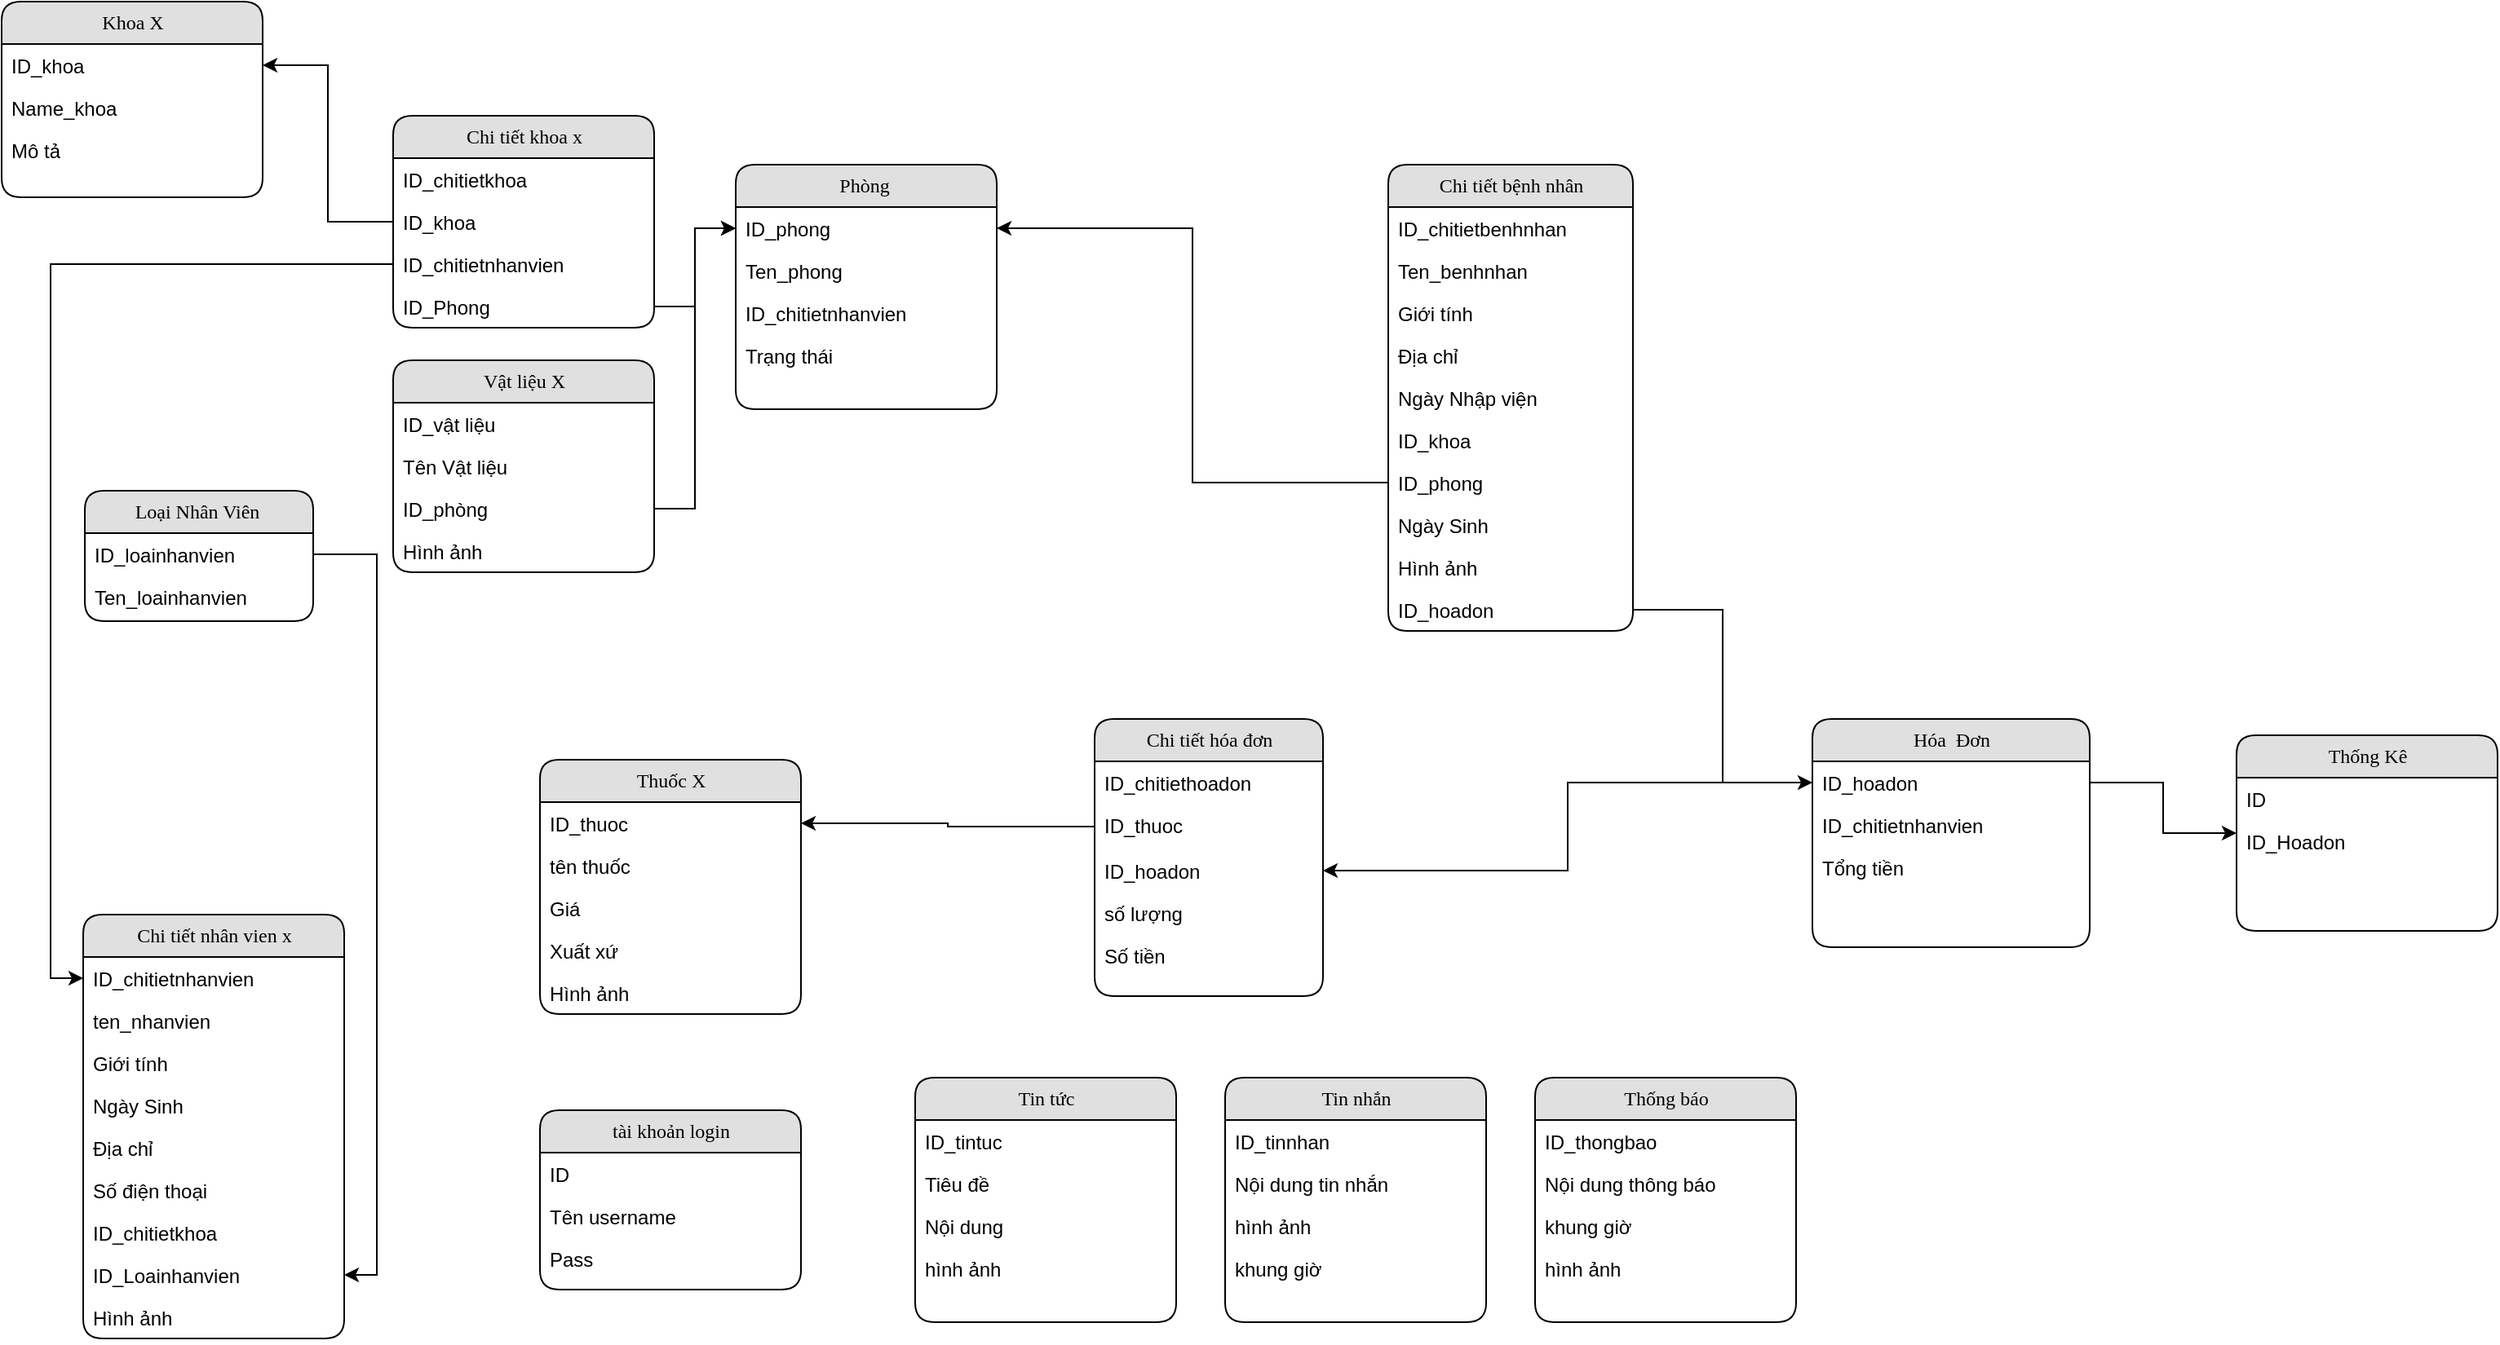 <mxfile version="13.6.6" type="github">
  <diagram name="Page-1" id="b520641d-4fe3-3701-9064-5fc419738815">
    <mxGraphModel dx="1296" dy="1535" grid="1" gridSize="10" guides="1" tooltips="1" connect="1" arrows="1" fold="1" page="1" pageScale="1" pageWidth="1100" pageHeight="850" background="#ffffff" math="0" shadow="0">
      <root>
        <mxCell id="0" />
        <mxCell id="1" parent="0" />
        <mxCell id="21ea969265ad0168-10" value="Phòng&amp;nbsp;" style="swimlane;html=1;fontStyle=0;childLayout=stackLayout;horizontal=1;startSize=26;fillColor=#e0e0e0;horizontalStack=0;resizeParent=1;resizeLast=0;collapsible=1;marginBottom=0;swimlaneFillColor=#ffffff;align=center;rounded=1;shadow=0;comic=0;labelBackgroundColor=none;strokeWidth=1;fontFamily=Verdana;fontSize=12" parent="1" vertex="1">
          <mxGeometry x="480" y="60" width="160" height="150" as="geometry" />
        </mxCell>
        <mxCell id="21ea969265ad0168-11" value="ID_phong" style="text;html=1;strokeColor=none;fillColor=none;spacingLeft=4;spacingRight=4;whiteSpace=wrap;overflow=hidden;rotatable=0;points=[[0,0.5],[1,0.5]];portConstraint=eastwest;" parent="21ea969265ad0168-10" vertex="1">
          <mxGeometry y="26" width="160" height="26" as="geometry" />
        </mxCell>
        <mxCell id="21ea969265ad0168-12" value="Ten_phong" style="text;html=1;strokeColor=none;fillColor=none;spacingLeft=4;spacingRight=4;whiteSpace=wrap;overflow=hidden;rotatable=0;points=[[0,0.5],[1,0.5]];portConstraint=eastwest;" parent="21ea969265ad0168-10" vertex="1">
          <mxGeometry y="52" width="160" height="26" as="geometry" />
        </mxCell>
        <mxCell id="21ea969265ad0168-52" value="ID_chitietnhanvien" style="text;html=1;strokeColor=none;fillColor=none;spacingLeft=4;spacingRight=4;whiteSpace=wrap;overflow=hidden;rotatable=0;points=[[0,0.5],[1,0.5]];portConstraint=eastwest;" parent="21ea969265ad0168-10" vertex="1">
          <mxGeometry y="78" width="160" height="26" as="geometry" />
        </mxCell>
        <mxCell id="mLAfzD7H1Y2AKtJi_P_H-40" value="&lt;div&gt;Trạng thái&lt;br&gt;&lt;/div&gt;" style="text;html=1;strokeColor=none;fillColor=none;spacingLeft=4;spacingRight=4;whiteSpace=wrap;overflow=hidden;rotatable=0;points=[[0,0.5],[1,0.5]];portConstraint=eastwest;" parent="21ea969265ad0168-10" vertex="1">
          <mxGeometry y="104" width="160" height="26" as="geometry" />
        </mxCell>
        <mxCell id="mLAfzD7H1Y2AKtJi_P_H-25" value="Chi tiết khoa x" style="swimlane;html=1;fontStyle=0;childLayout=stackLayout;horizontal=1;startSize=26;fillColor=#e0e0e0;horizontalStack=0;resizeParent=1;resizeLast=0;collapsible=1;marginBottom=0;swimlaneFillColor=#ffffff;align=center;rounded=1;shadow=0;comic=0;labelBackgroundColor=none;strokeWidth=1;fontFamily=Verdana;fontSize=12" parent="1" vertex="1">
          <mxGeometry x="270" y="30" width="160" height="130" as="geometry" />
        </mxCell>
        <mxCell id="mLAfzD7H1Y2AKtJi_P_H-26" value="ID_chitietkhoa" style="text;html=1;strokeColor=none;fillColor=none;spacingLeft=4;spacingRight=4;whiteSpace=wrap;overflow=hidden;rotatable=0;points=[[0,0.5],[1,0.5]];portConstraint=eastwest;" parent="mLAfzD7H1Y2AKtJi_P_H-25" vertex="1">
          <mxGeometry y="26" width="160" height="26" as="geometry" />
        </mxCell>
        <mxCell id="mLAfzD7H1Y2AKtJi_P_H-27" value="ID_khoa" style="text;html=1;strokeColor=none;fillColor=none;spacingLeft=4;spacingRight=4;whiteSpace=wrap;overflow=hidden;rotatable=0;points=[[0,0.5],[1,0.5]];portConstraint=eastwest;" parent="mLAfzD7H1Y2AKtJi_P_H-25" vertex="1">
          <mxGeometry y="52" width="160" height="26" as="geometry" />
        </mxCell>
        <mxCell id="mLAfzD7H1Y2AKtJi_P_H-28" value="ID_chitietnhanvien" style="text;html=1;strokeColor=none;fillColor=none;spacingLeft=4;spacingRight=4;whiteSpace=wrap;overflow=hidden;rotatable=0;points=[[0,0.5],[1,0.5]];portConstraint=eastwest;" parent="mLAfzD7H1Y2AKtJi_P_H-25" vertex="1">
          <mxGeometry y="78" width="160" height="26" as="geometry" />
        </mxCell>
        <mxCell id="mLAfzD7H1Y2AKtJi_P_H-29" value="ID_Phong" style="text;html=1;strokeColor=none;fillColor=none;spacingLeft=4;spacingRight=4;whiteSpace=wrap;overflow=hidden;rotatable=0;points=[[0,0.5],[1,0.5]];portConstraint=eastwest;" parent="mLAfzD7H1Y2AKtJi_P_H-25" vertex="1">
          <mxGeometry y="104" width="160" height="26" as="geometry" />
        </mxCell>
        <mxCell id="mLAfzD7H1Y2AKtJi_P_H-62" style="edgeStyle=orthogonalEdgeStyle;rounded=0;orthogonalLoop=1;jettySize=auto;html=1;exitX=0;exitY=0.5;exitDx=0;exitDy=0;entryX=1;entryY=0.5;entryDx=0;entryDy=0;" parent="1" source="mLAfzD7H1Y2AKtJi_P_H-27" target="21ea969265ad0168-7" edge="1">
          <mxGeometry relative="1" as="geometry" />
        </mxCell>
        <mxCell id="mLAfzD7H1Y2AKtJi_P_H-63" style="edgeStyle=orthogonalEdgeStyle;rounded=0;orthogonalLoop=1;jettySize=auto;html=1;exitX=0;exitY=0.5;exitDx=0;exitDy=0;entryX=0;entryY=0.5;entryDx=0;entryDy=0;" parent="1" source="mLAfzD7H1Y2AKtJi_P_H-28" target="21ea969265ad0168-19" edge="1">
          <mxGeometry relative="1" as="geometry" />
        </mxCell>
        <mxCell id="mLAfzD7H1Y2AKtJi_P_H-64" style="edgeStyle=orthogonalEdgeStyle;rounded=0;orthogonalLoop=1;jettySize=auto;html=1;exitX=1;exitY=0.5;exitDx=0;exitDy=0;entryX=0;entryY=0.5;entryDx=0;entryDy=0;" parent="1" source="mLAfzD7H1Y2AKtJi_P_H-29" target="21ea969265ad0168-11" edge="1">
          <mxGeometry relative="1" as="geometry" />
        </mxCell>
        <mxCell id="21ea969265ad0168-18" value="Chi tiết nhân vien x" style="swimlane;html=1;fontStyle=0;childLayout=stackLayout;horizontal=1;startSize=26;fillColor=#e0e0e0;horizontalStack=0;resizeParent=1;resizeLast=0;collapsible=1;marginBottom=0;swimlaneFillColor=#ffffff;align=center;rounded=1;shadow=0;comic=0;labelBackgroundColor=none;strokeWidth=1;fontFamily=Verdana;fontSize=12" parent="1" vertex="1">
          <mxGeometry x="80" y="520" width="160" height="260" as="geometry" />
        </mxCell>
        <mxCell id="21ea969265ad0168-19" value="ID_chitietnhanvien" style="text;html=1;strokeColor=none;fillColor=none;spacingLeft=4;spacingRight=4;whiteSpace=wrap;overflow=hidden;rotatable=0;points=[[0,0.5],[1,0.5]];portConstraint=eastwest;" parent="21ea969265ad0168-18" vertex="1">
          <mxGeometry y="26" width="160" height="26" as="geometry" />
        </mxCell>
        <mxCell id="21ea969265ad0168-20" value="ten_nhanvien" style="text;html=1;strokeColor=none;fillColor=none;spacingLeft=4;spacingRight=4;whiteSpace=wrap;overflow=hidden;rotatable=0;points=[[0,0.5],[1,0.5]];portConstraint=eastwest;" parent="21ea969265ad0168-18" vertex="1">
          <mxGeometry y="52" width="160" height="26" as="geometry" />
        </mxCell>
        <mxCell id="21ea969265ad0168-51" value="Giới tính" style="text;html=1;strokeColor=none;fillColor=none;spacingLeft=4;spacingRight=4;whiteSpace=wrap;overflow=hidden;rotatable=0;points=[[0,0.5],[1,0.5]];portConstraint=eastwest;" parent="21ea969265ad0168-18" vertex="1">
          <mxGeometry y="78" width="160" height="26" as="geometry" />
        </mxCell>
        <mxCell id="21ea969265ad0168-21" value="&lt;div&gt;Ngày Sinh&lt;/div&gt;&lt;div&gt;&lt;br&gt;&lt;/div&gt;" style="text;html=1;strokeColor=none;fillColor=none;spacingLeft=4;spacingRight=4;whiteSpace=wrap;overflow=hidden;rotatable=0;points=[[0,0.5],[1,0.5]];portConstraint=eastwest;" parent="21ea969265ad0168-18" vertex="1">
          <mxGeometry y="104" width="160" height="26" as="geometry" />
        </mxCell>
        <mxCell id="mLAfzD7H1Y2AKtJi_P_H-31" value="Địa chỉ" style="text;html=1;strokeColor=none;fillColor=none;spacingLeft=4;spacingRight=4;whiteSpace=wrap;overflow=hidden;rotatable=0;points=[[0,0.5],[1,0.5]];portConstraint=eastwest;" parent="21ea969265ad0168-18" vertex="1">
          <mxGeometry y="130" width="160" height="26" as="geometry" />
        </mxCell>
        <mxCell id="mLAfzD7H1Y2AKtJi_P_H-33" value="Số điện thoại" style="text;html=1;strokeColor=none;fillColor=none;spacingLeft=4;spacingRight=4;whiteSpace=wrap;overflow=hidden;rotatable=0;points=[[0,0.5],[1,0.5]];portConstraint=eastwest;" parent="21ea969265ad0168-18" vertex="1">
          <mxGeometry y="156" width="160" height="26" as="geometry" />
        </mxCell>
        <mxCell id="mLAfzD7H1Y2AKtJi_P_H-34" value="ID_chitietkhoa" style="text;html=1;strokeColor=none;fillColor=none;spacingLeft=4;spacingRight=4;whiteSpace=wrap;overflow=hidden;rotatable=0;points=[[0,0.5],[1,0.5]];portConstraint=eastwest;" parent="21ea969265ad0168-18" vertex="1">
          <mxGeometry y="182" width="160" height="26" as="geometry" />
        </mxCell>
        <mxCell id="mLAfzD7H1Y2AKtJi_P_H-39" value="ID_Loainhanvien" style="text;html=1;strokeColor=none;fillColor=none;spacingLeft=4;spacingRight=4;whiteSpace=wrap;overflow=hidden;rotatable=0;points=[[0,0.5],[1,0.5]];portConstraint=eastwest;" parent="21ea969265ad0168-18" vertex="1">
          <mxGeometry y="208" width="160" height="26" as="geometry" />
        </mxCell>
        <mxCell id="TgmuEMG7B7X63cktOgul-4" value="Hình ảnh" style="text;html=1;strokeColor=none;fillColor=none;spacingLeft=4;spacingRight=4;whiteSpace=wrap;overflow=hidden;rotatable=0;points=[[0,0.5],[1,0.5]];portConstraint=eastwest;" parent="21ea969265ad0168-18" vertex="1">
          <mxGeometry y="234" width="160" height="26" as="geometry" />
        </mxCell>
        <mxCell id="21ea969265ad0168-14" value="Loại Nhân Viên&amp;nbsp;" style="swimlane;html=1;fontStyle=0;childLayout=stackLayout;horizontal=1;startSize=26;fillColor=#e0e0e0;horizontalStack=0;resizeParent=1;resizeLast=0;collapsible=1;marginBottom=0;swimlaneFillColor=#ffffff;align=center;rounded=1;shadow=0;comic=0;labelBackgroundColor=none;strokeWidth=1;fontFamily=Verdana;fontSize=12" parent="1" vertex="1">
          <mxGeometry x="81" y="260" width="140" height="80" as="geometry" />
        </mxCell>
        <mxCell id="21ea969265ad0168-15" value="ID_loainhanvien" style="text;html=1;strokeColor=none;fillColor=none;spacingLeft=4;spacingRight=4;whiteSpace=wrap;overflow=hidden;rotatable=0;points=[[0,0.5],[1,0.5]];portConstraint=eastwest;" parent="21ea969265ad0168-14" vertex="1">
          <mxGeometry y="26" width="140" height="26" as="geometry" />
        </mxCell>
        <mxCell id="21ea969265ad0168-16" value="Ten_loainhanvien" style="text;html=1;strokeColor=none;fillColor=none;spacingLeft=4;spacingRight=4;whiteSpace=wrap;overflow=hidden;rotatable=0;points=[[0,0.5],[1,0.5]];portConstraint=eastwest;" parent="21ea969265ad0168-14" vertex="1">
          <mxGeometry y="52" width="140" height="26" as="geometry" />
        </mxCell>
        <mxCell id="mLAfzD7H1Y2AKtJi_P_H-67" style="edgeStyle=orthogonalEdgeStyle;rounded=0;orthogonalLoop=1;jettySize=auto;html=1;exitX=1;exitY=0.5;exitDx=0;exitDy=0;entryX=1;entryY=0.5;entryDx=0;entryDy=0;" parent="1" source="21ea969265ad0168-15" target="mLAfzD7H1Y2AKtJi_P_H-39" edge="1">
          <mxGeometry relative="1" as="geometry" />
        </mxCell>
        <mxCell id="mLAfzD7H1Y2AKtJi_P_H-19" value="Vật liệu X" style="swimlane;html=1;fontStyle=0;childLayout=stackLayout;horizontal=1;startSize=26;fillColor=#e0e0e0;horizontalStack=0;resizeParent=1;resizeLast=0;collapsible=1;marginBottom=0;swimlaneFillColor=#ffffff;align=center;rounded=1;shadow=0;comic=0;labelBackgroundColor=none;strokeWidth=1;fontFamily=Verdana;fontSize=12" parent="1" vertex="1">
          <mxGeometry x="270" y="180" width="160" height="130" as="geometry" />
        </mxCell>
        <mxCell id="mLAfzD7H1Y2AKtJi_P_H-20" value="ID_vật liệu" style="text;html=1;strokeColor=none;fillColor=none;spacingLeft=4;spacingRight=4;whiteSpace=wrap;overflow=hidden;rotatable=0;points=[[0,0.5],[1,0.5]];portConstraint=eastwest;" parent="mLAfzD7H1Y2AKtJi_P_H-19" vertex="1">
          <mxGeometry y="26" width="160" height="26" as="geometry" />
        </mxCell>
        <mxCell id="mLAfzD7H1Y2AKtJi_P_H-21" value="Tên Vật liệu" style="text;html=1;strokeColor=none;fillColor=none;spacingLeft=4;spacingRight=4;whiteSpace=wrap;overflow=hidden;rotatable=0;points=[[0,0.5],[1,0.5]];portConstraint=eastwest;" parent="mLAfzD7H1Y2AKtJi_P_H-19" vertex="1">
          <mxGeometry y="52" width="160" height="26" as="geometry" />
        </mxCell>
        <mxCell id="mLAfzD7H1Y2AKtJi_P_H-22" value="ID_phòng" style="text;html=1;strokeColor=none;fillColor=none;spacingLeft=4;spacingRight=4;whiteSpace=wrap;overflow=hidden;rotatable=0;points=[[0,0.5],[1,0.5]];portConstraint=eastwest;" parent="mLAfzD7H1Y2AKtJi_P_H-19" vertex="1">
          <mxGeometry y="78" width="160" height="26" as="geometry" />
        </mxCell>
        <mxCell id="TgmuEMG7B7X63cktOgul-3" value="Hình ảnh" style="text;html=1;strokeColor=none;fillColor=none;spacingLeft=4;spacingRight=4;whiteSpace=wrap;overflow=hidden;rotatable=0;points=[[0,0.5],[1,0.5]];portConstraint=eastwest;" parent="mLAfzD7H1Y2AKtJi_P_H-19" vertex="1">
          <mxGeometry y="104" width="160" height="26" as="geometry" />
        </mxCell>
        <mxCell id="21ea969265ad0168-6" value="Khoa X" style="swimlane;html=1;fontStyle=0;childLayout=stackLayout;horizontal=1;startSize=26;fillColor=#e0e0e0;horizontalStack=0;resizeParent=1;resizeLast=0;collapsible=1;marginBottom=0;swimlaneFillColor=#ffffff;align=center;rounded=1;shadow=0;comic=0;labelBackgroundColor=none;strokeWidth=1;fontFamily=Verdana;fontSize=12" parent="1" vertex="1">
          <mxGeometry x="30" y="-40" width="160" height="120" as="geometry" />
        </mxCell>
        <mxCell id="21ea969265ad0168-7" value="ID_khoa" style="text;html=1;strokeColor=none;fillColor=none;spacingLeft=4;spacingRight=4;whiteSpace=wrap;overflow=hidden;rotatable=0;points=[[0,0.5],[1,0.5]];portConstraint=eastwest;" parent="21ea969265ad0168-6" vertex="1">
          <mxGeometry y="26" width="160" height="26" as="geometry" />
        </mxCell>
        <mxCell id="21ea969265ad0168-8" value="Name_khoa" style="text;html=1;strokeColor=none;fillColor=none;spacingLeft=4;spacingRight=4;whiteSpace=wrap;overflow=hidden;rotatable=0;points=[[0,0.5],[1,0.5]];portConstraint=eastwest;" parent="21ea969265ad0168-6" vertex="1">
          <mxGeometry y="52" width="160" height="26" as="geometry" />
        </mxCell>
        <mxCell id="Sk3wndZaal5u78Rlii1K-1" value="Mô tả" style="text;html=1;strokeColor=none;fillColor=none;spacingLeft=4;spacingRight=4;whiteSpace=wrap;overflow=hidden;rotatable=0;points=[[0,0.5],[1,0.5]];portConstraint=eastwest;" parent="21ea969265ad0168-6" vertex="1">
          <mxGeometry y="78" width="160" height="26" as="geometry" />
        </mxCell>
        <mxCell id="mLAfzD7H1Y2AKtJi_P_H-68" style="edgeStyle=orthogonalEdgeStyle;rounded=0;orthogonalLoop=1;jettySize=auto;html=1;exitX=1;exitY=0.5;exitDx=0;exitDy=0;entryX=0;entryY=0.5;entryDx=0;entryDy=0;" parent="1" source="mLAfzD7H1Y2AKtJi_P_H-22" target="21ea969265ad0168-11" edge="1">
          <mxGeometry relative="1" as="geometry" />
        </mxCell>
        <mxCell id="mLAfzD7H1Y2AKtJi_P_H-14" value="Chi tiết hóa đơn" style="swimlane;html=1;fontStyle=0;childLayout=stackLayout;horizontal=1;startSize=26;fillColor=#e0e0e0;horizontalStack=0;resizeParent=1;resizeLast=0;collapsible=1;marginBottom=0;swimlaneFillColor=#ffffff;align=center;rounded=1;shadow=0;comic=0;labelBackgroundColor=none;strokeWidth=1;fontFamily=Verdana;fontSize=12" parent="1" vertex="1">
          <mxGeometry x="700" y="400" width="140" height="170" as="geometry" />
        </mxCell>
        <mxCell id="mLAfzD7H1Y2AKtJi_P_H-15" value="ID_chitiethoadon" style="text;html=1;strokeColor=none;fillColor=none;spacingLeft=4;spacingRight=4;whiteSpace=wrap;overflow=hidden;rotatable=0;points=[[0,0.5],[1,0.5]];portConstraint=eastwest;" parent="mLAfzD7H1Y2AKtJi_P_H-14" vertex="1">
          <mxGeometry y="26" width="140" height="26" as="geometry" />
        </mxCell>
        <mxCell id="mLAfzD7H1Y2AKtJi_P_H-16" value="ID_thuoc" style="text;html=1;strokeColor=none;fillColor=none;spacingLeft=4;spacingRight=4;whiteSpace=wrap;overflow=hidden;rotatable=0;points=[[0,0.5],[1,0.5]];portConstraint=eastwest;" parent="mLAfzD7H1Y2AKtJi_P_H-14" vertex="1">
          <mxGeometry y="52" width="140" height="28" as="geometry" />
        </mxCell>
        <mxCell id="mLAfzD7H1Y2AKtJi_P_H-61" value="ID_hoadon" style="text;html=1;strokeColor=none;fillColor=none;spacingLeft=4;spacingRight=4;whiteSpace=wrap;overflow=hidden;rotatable=0;points=[[0,0.5],[1,0.5]];portConstraint=eastwest;" parent="mLAfzD7H1Y2AKtJi_P_H-14" vertex="1">
          <mxGeometry y="80" width="140" height="26" as="geometry" />
        </mxCell>
        <mxCell id="DH02RVZQ1GlcpuNfbPdf-2" value="số lượng" style="text;html=1;strokeColor=none;fillColor=none;spacingLeft=4;spacingRight=4;whiteSpace=wrap;overflow=hidden;rotatable=0;points=[[0,0.5],[1,0.5]];portConstraint=eastwest;" parent="mLAfzD7H1Y2AKtJi_P_H-14" vertex="1">
          <mxGeometry y="106" width="140" height="26" as="geometry" />
        </mxCell>
        <mxCell id="4y6XZsc8v7JH0Q0DXBkX-7" value="&lt;div&gt;Số tiền&lt;/div&gt;&lt;div&gt;&lt;br&gt;&lt;/div&gt;" style="text;html=1;strokeColor=none;fillColor=none;spacingLeft=4;spacingRight=4;whiteSpace=wrap;overflow=hidden;rotatable=0;points=[[0,0.5],[1,0.5]];portConstraint=eastwest;" parent="mLAfzD7H1Y2AKtJi_P_H-14" vertex="1">
          <mxGeometry y="132" width="140" height="26" as="geometry" />
        </mxCell>
        <mxCell id="mLAfzD7H1Y2AKtJi_P_H-73" style="edgeStyle=orthogonalEdgeStyle;rounded=0;orthogonalLoop=1;jettySize=auto;html=1;exitX=0;exitY=0.5;exitDx=0;exitDy=0;entryX=1;entryY=0.5;entryDx=0;entryDy=0;" parent="1" source="21ea969265ad0168-23" target="mLAfzD7H1Y2AKtJi_P_H-61" edge="1">
          <mxGeometry relative="1" as="geometry" />
        </mxCell>
        <mxCell id="21ea969265ad0168-22" value="Hóa&amp;nbsp; Đơn" style="swimlane;html=1;fontStyle=0;childLayout=stackLayout;horizontal=1;startSize=26;fillColor=#e0e0e0;horizontalStack=0;resizeParent=1;resizeLast=0;collapsible=1;marginBottom=0;swimlaneFillColor=#ffffff;align=center;rounded=1;shadow=0;comic=0;labelBackgroundColor=none;strokeWidth=1;fontFamily=Verdana;fontSize=12" parent="1" vertex="1">
          <mxGeometry x="1140" y="400" width="170" height="140" as="geometry" />
        </mxCell>
        <mxCell id="21ea969265ad0168-23" value="ID_hoadon" style="text;html=1;strokeColor=none;fillColor=none;spacingLeft=4;spacingRight=4;whiteSpace=wrap;overflow=hidden;rotatable=0;points=[[0,0.5],[1,0.5]];portConstraint=eastwest;" parent="21ea969265ad0168-22" vertex="1">
          <mxGeometry y="26" width="170" height="26" as="geometry" />
        </mxCell>
        <mxCell id="mLAfzD7H1Y2AKtJi_P_H-49" value="ID_chitietnhanvien" style="text;html=1;strokeColor=none;fillColor=none;spacingLeft=4;spacingRight=4;whiteSpace=wrap;overflow=hidden;rotatable=0;points=[[0,0.5],[1,0.5]];portConstraint=eastwest;" parent="21ea969265ad0168-22" vertex="1">
          <mxGeometry y="52" width="170" height="26" as="geometry" />
        </mxCell>
        <mxCell id="mLAfzD7H1Y2AKtJi_P_H-51" value="&lt;div&gt;Tổng tiền&lt;/div&gt;&lt;div&gt;&lt;br&gt;&lt;/div&gt;" style="text;html=1;strokeColor=none;fillColor=none;spacingLeft=4;spacingRight=4;whiteSpace=wrap;overflow=hidden;rotatable=0;points=[[0,0.5],[1,0.5]];portConstraint=eastwest;" parent="21ea969265ad0168-22" vertex="1">
          <mxGeometry y="78" width="170" height="26" as="geometry" />
        </mxCell>
        <mxCell id="mLAfzD7H1Y2AKtJi_P_H-9" value="Thuốc X" style="swimlane;html=1;fontStyle=0;childLayout=stackLayout;horizontal=1;startSize=26;fillColor=#e0e0e0;horizontalStack=0;resizeParent=1;resizeLast=0;collapsible=1;marginBottom=0;swimlaneFillColor=#ffffff;align=center;rounded=1;shadow=0;comic=0;labelBackgroundColor=none;strokeWidth=1;fontFamily=Verdana;fontSize=12" parent="1" vertex="1">
          <mxGeometry x="360" y="425" width="160" height="156" as="geometry" />
        </mxCell>
        <mxCell id="mLAfzD7H1Y2AKtJi_P_H-10" value="ID_thuoc" style="text;html=1;strokeColor=none;fillColor=none;spacingLeft=4;spacingRight=4;whiteSpace=wrap;overflow=hidden;rotatable=0;points=[[0,0.5],[1,0.5]];portConstraint=eastwest;" parent="mLAfzD7H1Y2AKtJi_P_H-9" vertex="1">
          <mxGeometry y="26" width="160" height="26" as="geometry" />
        </mxCell>
        <mxCell id="mLAfzD7H1Y2AKtJi_P_H-11" value="tên thuốc" style="text;html=1;strokeColor=none;fillColor=none;spacingLeft=4;spacingRight=4;whiteSpace=wrap;overflow=hidden;rotatable=0;points=[[0,0.5],[1,0.5]];portConstraint=eastwest;" parent="mLAfzD7H1Y2AKtJi_P_H-9" vertex="1">
          <mxGeometry y="52" width="160" height="26" as="geometry" />
        </mxCell>
        <mxCell id="mLAfzD7H1Y2AKtJi_P_H-12" value="Giá" style="text;html=1;strokeColor=none;fillColor=none;spacingLeft=4;spacingRight=4;whiteSpace=wrap;overflow=hidden;rotatable=0;points=[[0,0.5],[1,0.5]];portConstraint=eastwest;" parent="mLAfzD7H1Y2AKtJi_P_H-9" vertex="1">
          <mxGeometry y="78" width="160" height="26" as="geometry" />
        </mxCell>
        <mxCell id="S-22-Up610zips90_ALZ-1" value="Xuất xứ" style="text;html=1;strokeColor=none;fillColor=none;spacingLeft=4;spacingRight=4;whiteSpace=wrap;overflow=hidden;rotatable=0;points=[[0,0.5],[1,0.5]];portConstraint=eastwest;" parent="mLAfzD7H1Y2AKtJi_P_H-9" vertex="1">
          <mxGeometry y="104" width="160" height="26" as="geometry" />
        </mxCell>
        <mxCell id="TgmuEMG7B7X63cktOgul-5" value="Hình ảnh" style="text;html=1;strokeColor=none;fillColor=none;spacingLeft=4;spacingRight=4;whiteSpace=wrap;overflow=hidden;rotatable=0;points=[[0,0.5],[1,0.5]];portConstraint=eastwest;" parent="mLAfzD7H1Y2AKtJi_P_H-9" vertex="1">
          <mxGeometry y="130" width="160" height="26" as="geometry" />
        </mxCell>
        <mxCell id="4y6XZsc8v7JH0Q0DXBkX-1" value="tài khoản login" style="swimlane;html=1;fontStyle=0;childLayout=stackLayout;horizontal=1;startSize=26;fillColor=#e0e0e0;horizontalStack=0;resizeParent=1;resizeLast=0;collapsible=1;marginBottom=0;swimlaneFillColor=#ffffff;align=center;rounded=1;shadow=0;comic=0;labelBackgroundColor=none;strokeWidth=1;fontFamily=Verdana;fontSize=12" parent="1" vertex="1">
          <mxGeometry x="360" y="640" width="160" height="110" as="geometry" />
        </mxCell>
        <mxCell id="4y6XZsc8v7JH0Q0DXBkX-2" value="ID" style="text;html=1;strokeColor=none;fillColor=none;spacingLeft=4;spacingRight=4;whiteSpace=wrap;overflow=hidden;rotatable=0;points=[[0,0.5],[1,0.5]];portConstraint=eastwest;" parent="4y6XZsc8v7JH0Q0DXBkX-1" vertex="1">
          <mxGeometry y="26" width="160" height="26" as="geometry" />
        </mxCell>
        <mxCell id="4y6XZsc8v7JH0Q0DXBkX-3" value="Tên username" style="text;html=1;strokeColor=none;fillColor=none;spacingLeft=4;spacingRight=4;whiteSpace=wrap;overflow=hidden;rotatable=0;points=[[0,0.5],[1,0.5]];portConstraint=eastwest;" parent="4y6XZsc8v7JH0Q0DXBkX-1" vertex="1">
          <mxGeometry y="52" width="160" height="26" as="geometry" />
        </mxCell>
        <mxCell id="4y6XZsc8v7JH0Q0DXBkX-4" value="Pass" style="text;html=1;strokeColor=none;fillColor=none;spacingLeft=4;spacingRight=4;whiteSpace=wrap;overflow=hidden;rotatable=0;points=[[0,0.5],[1,0.5]];portConstraint=eastwest;" parent="4y6XZsc8v7JH0Q0DXBkX-1" vertex="1">
          <mxGeometry y="78" width="160" height="26" as="geometry" />
        </mxCell>
        <mxCell id="mLAfzD7H1Y2AKtJi_P_H-1" value="Chi tiết bệnh nhân" style="swimlane;html=1;fontStyle=0;childLayout=stackLayout;horizontal=1;startSize=26;fillColor=#e0e0e0;horizontalStack=0;resizeParent=1;resizeLast=0;collapsible=1;marginBottom=0;swimlaneFillColor=#ffffff;align=center;rounded=1;shadow=0;comic=0;labelBackgroundColor=none;strokeWidth=1;fontFamily=Verdana;fontSize=12" parent="1" vertex="1">
          <mxGeometry x="880" y="60" width="150" height="286" as="geometry" />
        </mxCell>
        <mxCell id="mLAfzD7H1Y2AKtJi_P_H-2" value="ID_chitietbenhnhan" style="text;html=1;strokeColor=none;fillColor=none;spacingLeft=4;spacingRight=4;whiteSpace=wrap;overflow=hidden;rotatable=0;points=[[0,0.5],[1,0.5]];portConstraint=eastwest;" parent="mLAfzD7H1Y2AKtJi_P_H-1" vertex="1">
          <mxGeometry y="26" width="150" height="26" as="geometry" />
        </mxCell>
        <mxCell id="mLAfzD7H1Y2AKtJi_P_H-3" value="Ten_benhnhan" style="text;html=1;strokeColor=none;fillColor=none;spacingLeft=4;spacingRight=4;whiteSpace=wrap;overflow=hidden;rotatable=0;points=[[0,0.5],[1,0.5]];portConstraint=eastwest;" parent="mLAfzD7H1Y2AKtJi_P_H-1" vertex="1">
          <mxGeometry y="52" width="150" height="26" as="geometry" />
        </mxCell>
        <mxCell id="mLAfzD7H1Y2AKtJi_P_H-4" value="Giới tính" style="text;html=1;strokeColor=none;fillColor=none;spacingLeft=4;spacingRight=4;whiteSpace=wrap;overflow=hidden;rotatable=0;points=[[0,0.5],[1,0.5]];portConstraint=eastwest;" parent="mLAfzD7H1Y2AKtJi_P_H-1" vertex="1">
          <mxGeometry y="78" width="150" height="26" as="geometry" />
        </mxCell>
        <mxCell id="mLAfzD7H1Y2AKtJi_P_H-44" value="Địa chỉ" style="text;html=1;strokeColor=none;fillColor=none;spacingLeft=4;spacingRight=4;whiteSpace=wrap;overflow=hidden;rotatable=0;points=[[0,0.5],[1,0.5]];portConstraint=eastwest;" parent="mLAfzD7H1Y2AKtJi_P_H-1" vertex="1">
          <mxGeometry y="104" width="150" height="26" as="geometry" />
        </mxCell>
        <mxCell id="mLAfzD7H1Y2AKtJi_P_H-45" value="Ngày Nhập viện" style="text;html=1;strokeColor=none;fillColor=none;spacingLeft=4;spacingRight=4;whiteSpace=wrap;overflow=hidden;rotatable=0;points=[[0,0.5],[1,0.5]];portConstraint=eastwest;" parent="mLAfzD7H1Y2AKtJi_P_H-1" vertex="1">
          <mxGeometry y="130" width="150" height="26" as="geometry" />
        </mxCell>
        <mxCell id="vX2-K7jiqrsDqO1X2yZi-1" value="ID_khoa&lt;br&gt;" style="text;html=1;strokeColor=none;fillColor=none;spacingLeft=4;spacingRight=4;whiteSpace=wrap;overflow=hidden;rotatable=0;points=[[0,0.5],[1,0.5]];portConstraint=eastwest;" parent="mLAfzD7H1Y2AKtJi_P_H-1" vertex="1">
          <mxGeometry y="156" width="150" height="26" as="geometry" />
        </mxCell>
        <mxCell id="DH02RVZQ1GlcpuNfbPdf-3" value="ID_phong" style="text;html=1;strokeColor=none;fillColor=none;spacingLeft=4;spacingRight=4;whiteSpace=wrap;overflow=hidden;rotatable=0;points=[[0,0.5],[1,0.5]];portConstraint=eastwest;" parent="mLAfzD7H1Y2AKtJi_P_H-1" vertex="1">
          <mxGeometry y="182" width="150" height="26" as="geometry" />
        </mxCell>
        <mxCell id="S-22-Up610zips90_ALZ-2" value="Ngày Sinh" style="text;html=1;strokeColor=none;fillColor=none;spacingLeft=4;spacingRight=4;whiteSpace=wrap;overflow=hidden;rotatable=0;points=[[0,0.5],[1,0.5]];portConstraint=eastwest;" parent="mLAfzD7H1Y2AKtJi_P_H-1" vertex="1">
          <mxGeometry y="208" width="150" height="26" as="geometry" />
        </mxCell>
        <mxCell id="TgmuEMG7B7X63cktOgul-2" value="Hình ảnh" style="text;html=1;strokeColor=none;fillColor=none;spacingLeft=4;spacingRight=4;whiteSpace=wrap;overflow=hidden;rotatable=0;points=[[0,0.5],[1,0.5]];portConstraint=eastwest;" parent="mLAfzD7H1Y2AKtJi_P_H-1" vertex="1">
          <mxGeometry y="234" width="150" height="26" as="geometry" />
        </mxCell>
        <mxCell id="21ea969265ad0168-24" value="ID_hoadon" style="text;html=1;strokeColor=none;fillColor=none;spacingLeft=4;spacingRight=4;whiteSpace=wrap;overflow=hidden;rotatable=0;points=[[0,0.5],[1,0.5]];portConstraint=eastwest;" parent="mLAfzD7H1Y2AKtJi_P_H-1" vertex="1">
          <mxGeometry y="260" width="150" height="26" as="geometry" />
        </mxCell>
        <mxCell id="4y6XZsc8v7JH0Q0DXBkX-8" style="edgeStyle=orthogonalEdgeStyle;rounded=0;orthogonalLoop=1;jettySize=auto;html=1;exitX=0;exitY=0.5;exitDx=0;exitDy=0;entryX=1;entryY=0.5;entryDx=0;entryDy=0;" parent="1" source="DH02RVZQ1GlcpuNfbPdf-3" target="21ea969265ad0168-11" edge="1">
          <mxGeometry relative="1" as="geometry" />
        </mxCell>
        <mxCell id="4y6XZsc8v7JH0Q0DXBkX-9" style="edgeStyle=orthogonalEdgeStyle;rounded=0;orthogonalLoop=1;jettySize=auto;html=1;exitX=0;exitY=0.5;exitDx=0;exitDy=0;entryX=1;entryY=0.5;entryDx=0;entryDy=0;" parent="1" source="mLAfzD7H1Y2AKtJi_P_H-16" target="mLAfzD7H1Y2AKtJi_P_H-10" edge="1">
          <mxGeometry relative="1" as="geometry" />
        </mxCell>
        <mxCell id="Sk3wndZaal5u78Rlii1K-18" value="Thống Kê" style="swimlane;html=1;fontStyle=0;childLayout=stackLayout;horizontal=1;startSize=26;fillColor=#e0e0e0;horizontalStack=0;resizeParent=1;resizeLast=0;collapsible=1;marginBottom=0;swimlaneFillColor=#ffffff;align=center;rounded=1;shadow=0;comic=0;labelBackgroundColor=none;strokeWidth=1;fontFamily=Verdana;fontSize=12" parent="1" vertex="1">
          <mxGeometry x="1400" y="410" width="160" height="120" as="geometry" />
        </mxCell>
        <mxCell id="Sk3wndZaal5u78Rlii1K-19" value="ID" style="text;html=1;strokeColor=none;fillColor=none;spacingLeft=4;spacingRight=4;whiteSpace=wrap;overflow=hidden;rotatable=0;points=[[0,0.5],[1,0.5]];portConstraint=eastwest;" parent="Sk3wndZaal5u78Rlii1K-18" vertex="1">
          <mxGeometry y="26" width="160" height="26" as="geometry" />
        </mxCell>
        <mxCell id="Sk3wndZaal5u78Rlii1K-20" value="ID_Hoadon" style="text;html=1;strokeColor=none;fillColor=none;spacingLeft=4;spacingRight=4;whiteSpace=wrap;overflow=hidden;rotatable=0;points=[[0,0.5],[1,0.5]];portConstraint=eastwest;" parent="Sk3wndZaal5u78Rlii1K-18" vertex="1">
          <mxGeometry y="52" width="160" height="26" as="geometry" />
        </mxCell>
        <mxCell id="Sk3wndZaal5u78Rlii1K-26" style="edgeStyle=orthogonalEdgeStyle;rounded=0;orthogonalLoop=1;jettySize=auto;html=1;exitX=1;exitY=0.5;exitDx=0;exitDy=0;entryX=0;entryY=0.5;entryDx=0;entryDy=0;" parent="1" source="21ea969265ad0168-23" target="Sk3wndZaal5u78Rlii1K-18" edge="1">
          <mxGeometry relative="1" as="geometry" />
        </mxCell>
        <mxCell id="Sk3wndZaal5u78Rlii1K-6" value="Tin tức" style="swimlane;html=1;fontStyle=0;childLayout=stackLayout;horizontal=1;startSize=26;fillColor=#e0e0e0;horizontalStack=0;resizeParent=1;resizeLast=0;collapsible=1;marginBottom=0;swimlaneFillColor=#ffffff;align=center;rounded=1;shadow=0;comic=0;labelBackgroundColor=none;strokeWidth=1;fontFamily=Verdana;fontSize=12" parent="1" vertex="1">
          <mxGeometry x="590" y="620" width="160" height="150" as="geometry" />
        </mxCell>
        <mxCell id="Sk3wndZaal5u78Rlii1K-7" value="ID_tintuc" style="text;html=1;strokeColor=none;fillColor=none;spacingLeft=4;spacingRight=4;whiteSpace=wrap;overflow=hidden;rotatable=0;points=[[0,0.5],[1,0.5]];portConstraint=eastwest;" parent="Sk3wndZaal5u78Rlii1K-6" vertex="1">
          <mxGeometry y="26" width="160" height="26" as="geometry" />
        </mxCell>
        <mxCell id="Sk3wndZaal5u78Rlii1K-8" value="Tiêu đề" style="text;html=1;strokeColor=none;fillColor=none;spacingLeft=4;spacingRight=4;whiteSpace=wrap;overflow=hidden;rotatable=0;points=[[0,0.5],[1,0.5]];portConstraint=eastwest;" parent="Sk3wndZaal5u78Rlii1K-6" vertex="1">
          <mxGeometry y="52" width="160" height="26" as="geometry" />
        </mxCell>
        <mxCell id="Sk3wndZaal5u78Rlii1K-9" value="Nội dung" style="text;html=1;strokeColor=none;fillColor=none;spacingLeft=4;spacingRight=4;whiteSpace=wrap;overflow=hidden;rotatable=0;points=[[0,0.5],[1,0.5]];portConstraint=eastwest;" parent="Sk3wndZaal5u78Rlii1K-6" vertex="1">
          <mxGeometry y="78" width="160" height="26" as="geometry" />
        </mxCell>
        <mxCell id="Sk3wndZaal5u78Rlii1K-25" value="hình ảnh" style="text;html=1;strokeColor=none;fillColor=none;spacingLeft=4;spacingRight=4;whiteSpace=wrap;overflow=hidden;rotatable=0;points=[[0,0.5],[1,0.5]];portConstraint=eastwest;" parent="Sk3wndZaal5u78Rlii1K-6" vertex="1">
          <mxGeometry y="104" width="160" height="26" as="geometry" />
        </mxCell>
        <mxCell id="Sk3wndZaal5u78Rlii1K-10" value="Tin nhắn" style="swimlane;html=1;fontStyle=0;childLayout=stackLayout;horizontal=1;startSize=26;fillColor=#e0e0e0;horizontalStack=0;resizeParent=1;resizeLast=0;collapsible=1;marginBottom=0;swimlaneFillColor=#ffffff;align=center;rounded=1;shadow=0;comic=0;labelBackgroundColor=none;strokeWidth=1;fontFamily=Verdana;fontSize=12" parent="1" vertex="1">
          <mxGeometry x="780" y="620" width="160" height="150" as="geometry" />
        </mxCell>
        <mxCell id="Sk3wndZaal5u78Rlii1K-11" value="ID_tinnhan" style="text;html=1;strokeColor=none;fillColor=none;spacingLeft=4;spacingRight=4;whiteSpace=wrap;overflow=hidden;rotatable=0;points=[[0,0.5],[1,0.5]];portConstraint=eastwest;" parent="Sk3wndZaal5u78Rlii1K-10" vertex="1">
          <mxGeometry y="26" width="160" height="26" as="geometry" />
        </mxCell>
        <mxCell id="Sk3wndZaal5u78Rlii1K-12" value="Nội dung tin nhắn" style="text;html=1;strokeColor=none;fillColor=none;spacingLeft=4;spacingRight=4;whiteSpace=wrap;overflow=hidden;rotatable=0;points=[[0,0.5],[1,0.5]];portConstraint=eastwest;" parent="Sk3wndZaal5u78Rlii1K-10" vertex="1">
          <mxGeometry y="52" width="160" height="26" as="geometry" />
        </mxCell>
        <mxCell id="Sk3wndZaal5u78Rlii1K-13" value="hình ảnh" style="text;html=1;strokeColor=none;fillColor=none;spacingLeft=4;spacingRight=4;whiteSpace=wrap;overflow=hidden;rotatable=0;points=[[0,0.5],[1,0.5]];portConstraint=eastwest;" parent="Sk3wndZaal5u78Rlii1K-10" vertex="1">
          <mxGeometry y="78" width="160" height="26" as="geometry" />
        </mxCell>
        <mxCell id="Sk3wndZaal5u78Rlii1K-24" value="khung giờ" style="text;html=1;strokeColor=none;fillColor=none;spacingLeft=4;spacingRight=4;whiteSpace=wrap;overflow=hidden;rotatable=0;points=[[0,0.5],[1,0.5]];portConstraint=eastwest;" parent="Sk3wndZaal5u78Rlii1K-10" vertex="1">
          <mxGeometry y="104" width="160" height="26" as="geometry" />
        </mxCell>
        <mxCell id="Sk3wndZaal5u78Rlii1K-14" value="Thống báo&lt;br&gt;" style="swimlane;html=1;fontStyle=0;childLayout=stackLayout;horizontal=1;startSize=26;fillColor=#e0e0e0;horizontalStack=0;resizeParent=1;resizeLast=0;collapsible=1;marginBottom=0;swimlaneFillColor=#ffffff;align=center;rounded=1;shadow=0;comic=0;labelBackgroundColor=none;strokeWidth=1;fontFamily=Verdana;fontSize=12" parent="1" vertex="1">
          <mxGeometry x="970" y="620" width="160" height="150" as="geometry" />
        </mxCell>
        <mxCell id="Sk3wndZaal5u78Rlii1K-15" value="ID_thongbao" style="text;html=1;strokeColor=none;fillColor=none;spacingLeft=4;spacingRight=4;whiteSpace=wrap;overflow=hidden;rotatable=0;points=[[0,0.5],[1,0.5]];portConstraint=eastwest;" parent="Sk3wndZaal5u78Rlii1K-14" vertex="1">
          <mxGeometry y="26" width="160" height="26" as="geometry" />
        </mxCell>
        <mxCell id="Sk3wndZaal5u78Rlii1K-16" value="Nội dung thông báo" style="text;html=1;strokeColor=none;fillColor=none;spacingLeft=4;spacingRight=4;whiteSpace=wrap;overflow=hidden;rotatable=0;points=[[0,0.5],[1,0.5]];portConstraint=eastwest;" parent="Sk3wndZaal5u78Rlii1K-14" vertex="1">
          <mxGeometry y="52" width="160" height="26" as="geometry" />
        </mxCell>
        <mxCell id="Sk3wndZaal5u78Rlii1K-17" value="khung giờ" style="text;html=1;strokeColor=none;fillColor=none;spacingLeft=4;spacingRight=4;whiteSpace=wrap;overflow=hidden;rotatable=0;points=[[0,0.5],[1,0.5]];portConstraint=eastwest;" parent="Sk3wndZaal5u78Rlii1K-14" vertex="1">
          <mxGeometry y="78" width="160" height="26" as="geometry" />
        </mxCell>
        <mxCell id="Sk3wndZaal5u78Rlii1K-23" value="hình ảnh" style="text;html=1;strokeColor=none;fillColor=none;spacingLeft=4;spacingRight=4;whiteSpace=wrap;overflow=hidden;rotatable=0;points=[[0,0.5],[1,0.5]];portConstraint=eastwest;" parent="Sk3wndZaal5u78Rlii1K-14" vertex="1">
          <mxGeometry y="104" width="160" height="26" as="geometry" />
        </mxCell>
        <mxCell id="FcLvr6fcf_Te5fGS0LjR-1" style="edgeStyle=orthogonalEdgeStyle;rounded=0;orthogonalLoop=1;jettySize=auto;html=1;exitX=1;exitY=0.5;exitDx=0;exitDy=0;entryX=0;entryY=0.5;entryDx=0;entryDy=0;" edge="1" parent="1" source="21ea969265ad0168-24" target="21ea969265ad0168-23">
          <mxGeometry relative="1" as="geometry" />
        </mxCell>
      </root>
    </mxGraphModel>
  </diagram>
</mxfile>
